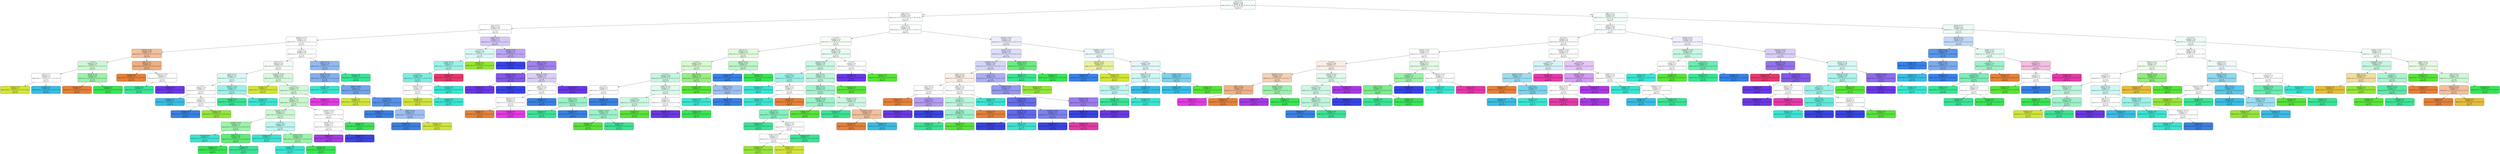 digraph Tree {
node [shape=box, style="filled, rounded", color="black", fontname=helvetica] ;
edge [fontname=helvetica] ;
0 [label="sex <= 0.5\nentropy = 3.66\nsamples = 199\nvalue = [29, 4, 10, 10, 31, 28, 48, 38, 19, 27, 18, 29\n8, 5, 10, 2, 0]\nclass = 6", fillcolor="#f8fefb"] ;
1 [label="paid <= 0.5\nentropy = 3.53\nsamples = 107\nvalue = [17, 0, 9, 7, 17, 18, 23, 20, 7, 16, 14, 18, 1\n3, 1, 1, 0]\nclass = 6", fillcolor="#fbfefd"] ;
0 -> 1 [labeldistance=2.5, labelangle=45, headlabel="True"] ;
2 [label="Fedu <= 3.5\nentropy = 3.38\nsamples = 49\nvalue = [11, 0, 6, 3, 0, 10, 5, 11, 2, 9, 4, 10, 1, 3\n0, 1, 0]\nclass = 0", fillcolor="#ffffff"] ;
1 -> 2 ;
3 [label="absences <= 1.5\nentropy = 3.17\nsamples = 36\nvalue = [10, 0, 5, 1, 0, 10, 5, 8, 2, 8, 1, 2, 1, 2\n0, 0, 0]\nclass = 0", fillcolor="#ffffff"] ;
2 -> 3 ;
4 [label="internet <= 0.5\nentropy = 1.99\nsamples = 10\nvalue = [10, 0, 1, 0, 0, 2, 2, 0, 1, 0, 0, 2, 0, 0\n0, 0, 0]\nclass = 0", fillcolor="#f2c09c"] ;
3 -> 4 ;
5 [label="3 <= 0.5\nentropy = 1.92\nsamples = 4\nvalue = [1, 0, 1, 0, 0, 2, 0, 0, 1, 0, 0, 0, 0, 0\n0, 0, 0]\nclass = 5", fillcolor="#cef8d5"] ;
4 -> 5 ;
6 [label="age <= 1.0\nentropy = 1.0\nsamples = 2\nvalue = [0, 0, 1, 0, 0, 0, 0, 0, 1, 0, 0, 0, 0, 0\n0, 0, 0]\nclass = 2", fillcolor="#ffffff"] ;
5 -> 6 ;
7 [label="entropy = 0.0\nsamples = 1\nvalue = [0, 0, 1, 0, 0, 0, 0, 0, 0, 0, 0, 0, 0, 0\n0, 0, 0]\nclass = 2", fillcolor="#d1e539"] ;
6 -> 7 ;
8 [label="entropy = 0.0\nsamples = 1\nvalue = [0, 0, 0, 0, 0, 0, 0, 0, 1, 0, 0, 0, 0, 0\n0, 0, 0]\nclass = 8", fillcolor="#39bde5"] ;
6 -> 8 ;
9 [label="famrel <= 3.5\nentropy = 0.92\nsamples = 2\nvalue = [1, 0, 0, 0, 0, 2, 0, 0, 0, 0, 0, 0, 0, 0\n0, 0, 0]\nclass = 5", fillcolor="#9cf2aa"] ;
5 -> 9 ;
10 [label="entropy = 0.0\nsamples = 1\nvalue = [1, 0, 0, 0, 0, 0, 0, 0, 0, 0, 0, 0, 0, 0\n0, 0, 0]\nclass = 0", fillcolor="#e58139"] ;
9 -> 10 ;
11 [label="entropy = 0.0\nsamples = 1\nvalue = [0, 0, 0, 0, 0, 2, 0, 0, 0, 0, 0, 0, 0, 0\n0, 0, 0]\nclass = 5", fillcolor="#39e556"] ;
9 -> 11 ;
12 [label="Walc <= 1.5\nentropy = 1.2\nsamples = 6\nvalue = [9, 0, 0, 0, 0, 0, 2, 0, 0, 0, 0, 2, 0, 0\n0, 0, 0]\nclass = 0", fillcolor="#eeaf81"] ;
4 -> 12 ;
13 [label="entropy = 0.0\nsamples = 4\nvalue = [9, 0, 0, 0, 0, 0, 0, 0, 0, 0, 0, 0, 0, 0\n0, 0, 0]\nclass = 0", fillcolor="#e58139"] ;
12 -> 13 ;
14 [label="absences <= 0.5\nentropy = 1.0\nsamples = 2\nvalue = [0, 0, 0, 0, 0, 0, 2, 0, 0, 0, 0, 2, 0, 0\n0, 0, 0]\nclass = 6", fillcolor="#ffffff"] ;
12 -> 14 ;
15 [label="entropy = 0.0\nsamples = 1\nvalue = [0, 0, 0, 0, 0, 0, 2, 0, 0, 0, 0, 0, 0, 0\n0, 0, 0]\nclass = 6", fillcolor="#39e595"] ;
14 -> 15 ;
16 [label="entropy = 0.0\nsamples = 1\nvalue = [0, 0, 0, 0, 0, 0, 0, 0, 0, 0, 0, 2, 0, 0\n0, 0, 0]\nclass = 11", fillcolor="#6a39e5"] ;
14 -> 16 ;
17 [label="0 <= 0.5\nentropy = 2.86\nsamples = 26\nvalue = [0, 0, 4, 1, 0, 8, 3, 8, 1, 8, 1, 0, 1, 2\n0, 0, 0]\nclass = 5", fillcolor="#ffffff"] ;
3 -> 17 ;
18 [label="Fedu <= 1.5\nentropy = 2.79\nsamples = 18\nvalue = [0, 0, 2, 1, 0, 8, 2, 7, 1, 1, 1, 0, 1, 2\n0, 0, 0]\nclass = 5", fillcolor="#f5fef6"] ;
17 -> 18 ;
19 [label="goout <= 2.5\nentropy = 2.25\nsamples = 5\nvalue = [0, 0, 0, 1, 0, 0, 1, 2, 1, 1, 0, 0, 0, 0\n0, 0, 0]\nclass = 7", fillcolor="#d7faf6"] ;
18 -> 19 ;
20 [label="15 <= 0.5\nentropy = 1.58\nsamples = 3\nvalue = [0, 0, 0, 1, 0, 0, 0, 0, 1, 1, 0, 0, 0, 0\n0, 0, 0]\nclass = 3", fillcolor="#ffffff"] ;
19 -> 20 ;
21 [label="entropy = 0.0\nsamples = 1\nvalue = [0, 0, 0, 0, 0, 0, 0, 0, 1, 0, 0, 0, 0, 0\n0, 0, 0]\nclass = 8", fillcolor="#39bde5"] ;
20 -> 21 ;
22 [label="7 <= 0.5\nentropy = 1.0\nsamples = 2\nvalue = [0, 0, 0, 1, 0, 0, 0, 0, 0, 1, 0, 0, 0, 0\n0, 0, 0]\nclass = 3", fillcolor="#ffffff"] ;
20 -> 22 ;
23 [label="entropy = 0.0\nsamples = 1\nvalue = [0, 0, 0, 0, 0, 0, 0, 0, 0, 1, 0, 0, 0, 0\n0, 0, 0]\nclass = 9", fillcolor="#3981e5"] ;
22 -> 23 ;
24 [label="entropy = 0.0\nsamples = 1\nvalue = [0, 0, 0, 1, 0, 0, 0, 0, 0, 0, 0, 0, 0, 0\n0, 0, 0]\nclass = 3", fillcolor="#95e539"] ;
22 -> 24 ;
25 [label="romantic <= 0.5\nentropy = 0.92\nsamples = 2\nvalue = [0, 0, 0, 0, 0, 0, 1, 2, 0, 0, 0, 0, 0, 0\n0, 0, 0]\nclass = 7", fillcolor="#9cf2e8"] ;
19 -> 25 ;
26 [label="entropy = 0.0\nsamples = 1\nvalue = [0, 0, 0, 0, 0, 0, 1, 0, 0, 0, 0, 0, 0, 0\n0, 0, 0]\nclass = 6", fillcolor="#39e595"] ;
25 -> 26 ;
27 [label="entropy = 0.0\nsamples = 1\nvalue = [0, 0, 0, 0, 0, 0, 0, 2, 0, 0, 0, 0, 0, 0\n0, 0, 0]\nclass = 7", fillcolor="#39e5d1"] ;
25 -> 27 ;
28 [label="studytime <= 0.5\nentropy = 2.34\nsamples = 13\nvalue = [0, 0, 2, 0, 0, 8, 1, 5, 0, 0, 1, 0, 1, 2\n0, 0, 0]\nclass = 5", fillcolor="#d7fadd"] ;
18 -> 28 ;
29 [label="entropy = 0.0\nsamples = 1\nvalue = [0, 0, 2, 0, 0, 0, 0, 0, 0, 0, 0, 0, 0, 0\n0, 0, 0]\nclass = 2", fillcolor="#d1e539"] ;
28 -> 29 ;
30 [label="9 <= 0.5\nentropy = 2.08\nsamples = 12\nvalue = [0, 0, 0, 0, 0, 8, 1, 5, 0, 0, 1, 0, 1, 2\n0, 0, 0]\nclass = 5", fillcolor="#d1f9d8"] ;
28 -> 30 ;
31 [label="Walc <= 1.5\nentropy = 1.77\nsamples = 11\nvalue = [0, 0, 0, 0, 0, 8, 1, 5, 0, 0, 1, 0, 1, 0\n0, 0, 0]\nclass = 5", fillcolor="#c9f8d1"] ;
30 -> 31 ;
32 [label="romantic <= 0.5\nentropy = 1.3\nsamples = 8\nvalue = [0, 0, 0, 0, 0, 7, 1, 5, 0, 0, 0, 0, 0, 0\n0, 0, 0]\nclass = 5", fillcolor="#cef8d5"] ;
31 -> 32 ;
33 [label="activities <= 0.5\nentropy = 1.3\nsamples = 5\nvalue = [0, 0, 0, 0, 0, 5, 1, 2, 0, 0, 0, 0, 0, 0\n0, 0, 0]\nclass = 5", fillcolor="#9cf2aa"] ;
32 -> 33 ;
34 [label="entropy = 0.0\nsamples = 1\nvalue = [0, 0, 0, 0, 0, 0, 0, 2, 0, 0, 0, 0, 0, 0\n0, 0, 0]\nclass = 7", fillcolor="#39e5d1"] ;
33 -> 34 ;
35 [label="famrel <= 3.5\nentropy = 0.65\nsamples = 4\nvalue = [0, 0, 0, 0, 0, 5, 1, 0, 0, 0, 0, 0, 0, 0\n0, 0, 0]\nclass = 5", fillcolor="#61ea78"] ;
33 -> 35 ;
36 [label="entropy = 0.0\nsamples = 3\nvalue = [0, 0, 0, 0, 0, 5, 0, 0, 0, 0, 0, 0, 0, 0\n0, 0, 0]\nclass = 5", fillcolor="#39e556"] ;
35 -> 36 ;
37 [label="entropy = 0.0\nsamples = 1\nvalue = [0, 0, 0, 0, 0, 0, 1, 0, 0, 0, 0, 0, 0, 0\n0, 0, 0]\nclass = 6", fillcolor="#39e595"] ;
35 -> 37 ;
38 [label="15 <= 0.5\nentropy = 0.97\nsamples = 3\nvalue = [0, 0, 0, 0, 0, 2, 0, 3, 0, 0, 0, 0, 0, 0\n0, 0, 0]\nclass = 7", fillcolor="#bdf6f0"] ;
32 -> 38 ;
39 [label="entropy = 0.0\nsamples = 1\nvalue = [0, 0, 0, 0, 0, 0, 0, 2, 0, 0, 0, 0, 0, 0\n0, 0, 0]\nclass = 7", fillcolor="#39e5d1"] ;
38 -> 39 ;
40 [label="famsup <= 0.5\nentropy = 0.92\nsamples = 2\nvalue = [0, 0, 0, 0, 0, 2, 0, 1, 0, 0, 0, 0, 0, 0\n0, 0, 0]\nclass = 5", fillcolor="#9cf2aa"] ;
38 -> 40 ;
41 [label="entropy = 0.0\nsamples = 1\nvalue = [0, 0, 0, 0, 0, 0, 0, 1, 0, 0, 0, 0, 0, 0\n0, 0, 0]\nclass = 7", fillcolor="#39e5d1"] ;
40 -> 41 ;
42 [label="entropy = 0.0\nsamples = 1\nvalue = [0, 0, 0, 0, 0, 2, 0, 0, 0, 0, 0, 0, 0, 0\n0, 0, 0]\nclass = 5", fillcolor="#39e556"] ;
40 -> 42 ;
43 [label="romantic <= 0.5\nentropy = 1.58\nsamples = 3\nvalue = [0, 0, 0, 0, 0, 1, 0, 0, 0, 0, 1, 0, 1, 0\n0, 0, 0]\nclass = 5", fillcolor="#ffffff"] ;
31 -> 43 ;
44 [label="famrel <= 3.5\nentropy = 1.0\nsamples = 2\nvalue = [0, 0, 0, 0, 0, 0, 0, 0, 0, 0, 1, 0, 1, 0\n0, 0, 0]\nclass = 10", fillcolor="#ffffff"] ;
43 -> 44 ;
45 [label="entropy = 0.0\nsamples = 1\nvalue = [0, 0, 0, 0, 0, 0, 0, 0, 0, 0, 0, 0, 1, 0\n0, 0, 0]\nclass = 12", fillcolor="#a939e5"] ;
44 -> 45 ;
46 [label="entropy = 0.0\nsamples = 1\nvalue = [0, 0, 0, 0, 0, 0, 0, 0, 0, 0, 1, 0, 0, 0\n0, 0, 0]\nclass = 10", fillcolor="#3944e5"] ;
44 -> 46 ;
47 [label="entropy = 0.0\nsamples = 1\nvalue = [0, 0, 0, 0, 0, 1, 0, 0, 0, 0, 0, 0, 0, 0\n0, 0, 0]\nclass = 5", fillcolor="#39e556"] ;
43 -> 47 ;
48 [label="entropy = 0.0\nsamples = 1\nvalue = [0, 0, 0, 0, 0, 0, 0, 0, 0, 0, 0, 0, 0, 2\n0, 0, 0]\nclass = 13", fillcolor="#e539e5"] ;
30 -> 48 ;
49 [label="Fedu <= 2.5\nentropy = 1.49\nsamples = 8\nvalue = [0, 0, 2, 0, 0, 0, 1, 1, 0, 7, 0, 0, 0, 0\n0, 0, 0]\nclass = 9", fillcolor="#91b9f1"] ;
17 -> 49 ;
50 [label="famrel <= 1.5\nentropy = 1.16\nsamples = 7\nvalue = [0, 0, 2, 0, 0, 0, 0, 1, 0, 7, 0, 0, 0, 0\n0, 0, 0]\nclass = 9", fillcolor="#83b0ef"] ;
49 -> 50 ;
51 [label="entropy = 0.0\nsamples = 1\nvalue = [0, 0, 0, 0, 0, 0, 0, 1, 0, 0, 0, 0, 0, 0\n0, 0, 0]\nclass = 7", fillcolor="#39e5d1"] ;
50 -> 51 ;
52 [label="address <= 0.5\nentropy = 0.76\nsamples = 6\nvalue = [0, 0, 2, 0, 0, 0, 0, 0, 0, 7, 0, 0, 0, 0\n0, 0, 0]\nclass = 9", fillcolor="#72a5ec"] ;
50 -> 52 ;
53 [label="entropy = 0.0\nsamples = 1\nvalue = [0, 0, 1, 0, 0, 0, 0, 0, 0, 0, 0, 0, 0, 0\n0, 0, 0]\nclass = 2", fillcolor="#d1e539"] ;
52 -> 53 ;
54 [label="10 <= 0.5\nentropy = 0.54\nsamples = 5\nvalue = [0, 0, 1, 0, 0, 0, 0, 0, 0, 7, 0, 0, 0, 0\n0, 0, 0]\nclass = 9", fillcolor="#5593e9"] ;
52 -> 54 ;
55 [label="entropy = 0.0\nsamples = 3\nvalue = [0, 0, 0, 0, 0, 0, 0, 0, 0, 5, 0, 0, 0, 0\n0, 0, 0]\nclass = 9", fillcolor="#3981e5"] ;
54 -> 55 ;
56 [label="health <= 0.5\nentropy = 0.92\nsamples = 2\nvalue = [0, 0, 1, 0, 0, 0, 0, 0, 0, 2, 0, 0, 0, 0\n0, 0, 0]\nclass = 9", fillcolor="#9cc0f2"] ;
54 -> 56 ;
57 [label="entropy = 0.0\nsamples = 1\nvalue = [0, 0, 0, 0, 0, 0, 0, 0, 0, 2, 0, 0, 0, 0\n0, 0, 0]\nclass = 9", fillcolor="#3981e5"] ;
56 -> 57 ;
58 [label="entropy = 0.0\nsamples = 1\nvalue = [0, 0, 1, 0, 0, 0, 0, 0, 0, 0, 0, 0, 0, 0\n0, 0, 0]\nclass = 2", fillcolor="#d1e539"] ;
56 -> 58 ;
59 [label="entropy = 0.0\nsamples = 1\nvalue = [0, 0, 0, 0, 0, 0, 1, 0, 0, 0, 0, 0, 0, 0\n0, 0, 0]\nclass = 6", fillcolor="#39e595"] ;
49 -> 59 ;
60 [label="health <= 3.5\nentropy = 2.7\nsamples = 13\nvalue = [1, 0, 1, 2, 0, 0, 0, 3, 0, 1, 3, 8, 0, 1\n0, 1, 0]\nclass = 11", fillcolor="#d6c8f8"] ;
2 -> 60 ;
61 [label="14 <= 0.5\nentropy = 1.84\nsamples = 5\nvalue = [0, 0, 1, 2, 0, 0, 0, 3, 0, 0, 0, 0, 0, 0\n0, 1, 0]\nclass = 7", fillcolor="#d7faf6"] ;
60 -> 61 ;
62 [label="school <= 0.5\nentropy = 1.37\nsamples = 4\nvalue = [0, 0, 1, 0, 0, 0, 0, 3, 0, 0, 0, 0, 0, 0\n0, 1, 0]\nclass = 7", fillcolor="#9cf2e8"] ;
61 -> 62 ;
63 [label="1 <= 0.5\nentropy = 0.81\nsamples = 3\nvalue = [0, 0, 1, 0, 0, 0, 0, 3, 0, 0, 0, 0, 0, 0\n0, 0, 0]\nclass = 7", fillcolor="#7beee0"] ;
62 -> 63 ;
64 [label="romantic <= 0.5\nentropy = 1.0\nsamples = 2\nvalue = [0, 0, 1, 0, 0, 0, 0, 1, 0, 0, 0, 0, 0, 0\n0, 0, 0]\nclass = 2", fillcolor="#ffffff"] ;
63 -> 64 ;
65 [label="entropy = 0.0\nsamples = 1\nvalue = [0, 0, 1, 0, 0, 0, 0, 0, 0, 0, 0, 0, 0, 0\n0, 0, 0]\nclass = 2", fillcolor="#d1e539"] ;
64 -> 65 ;
66 [label="entropy = 0.0\nsamples = 1\nvalue = [0, 0, 0, 0, 0, 0, 0, 1, 0, 0, 0, 0, 0, 0\n0, 0, 0]\nclass = 7", fillcolor="#39e5d1"] ;
64 -> 66 ;
67 [label="entropy = 0.0\nsamples = 1\nvalue = [0, 0, 0, 0, 0, 0, 0, 2, 0, 0, 0, 0, 0, 0\n0, 0, 0]\nclass = 7", fillcolor="#39e5d1"] ;
63 -> 67 ;
68 [label="entropy = 0.0\nsamples = 1\nvalue = [0, 0, 0, 0, 0, 0, 0, 0, 0, 0, 0, 0, 0, 0\n0, 1, 0]\nclass = 15", fillcolor="#e5396d"] ;
62 -> 68 ;
69 [label="entropy = 0.0\nsamples = 1\nvalue = [0, 0, 0, 2, 0, 0, 0, 0, 0, 0, 0, 0, 0, 0\n0, 0, 0]\nclass = 3", fillcolor="#95e539"] ;
61 -> 69 ;
70 [label="nursery <= 0.5\nentropy = 1.75\nsamples = 8\nvalue = [1, 0, 0, 0, 0, 0, 0, 0, 0, 1, 3, 8, 0, 1\n0, 0, 0]\nclass = 11", fillcolor="#bba5f3"] ;
60 -> 70 ;
71 [label="entropy = 0.0\nsamples = 1\nvalue = [0, 0, 0, 0, 0, 0, 0, 0, 0, 0, 2, 0, 0, 0\n0, 0, 0]\nclass = 10", fillcolor="#3944e5"] ;
70 -> 71 ;
72 [label="Walc <= 0.5\nentropy = 1.58\nsamples = 7\nvalue = [1, 0, 0, 0, 0, 0, 0, 0, 0, 1, 1, 8, 0, 1\n0, 0, 0]\nclass = 11", fillcolor="#a081ee"] ;
70 -> 72 ;
73 [label="absences <= 3.5\nentropy = 0.59\nsamples = 3\nvalue = [0, 0, 0, 0, 0, 0, 0, 0, 0, 0, 1, 6, 0, 0\n0, 0, 0]\nclass = 11", fillcolor="#835ae9"] ;
72 -> 73 ;
74 [label="entropy = 0.0\nsamples = 2\nvalue = [0, 0, 0, 0, 0, 0, 0, 0, 0, 0, 0, 6, 0, 0\n0, 0, 0]\nclass = 11", fillcolor="#6a39e5"] ;
73 -> 74 ;
75 [label="entropy = 0.0\nsamples = 1\nvalue = [0, 0, 0, 0, 0, 0, 0, 0, 0, 0, 1, 0, 0, 0\n0, 0, 0]\nclass = 10", fillcolor="#3944e5"] ;
73 -> 75 ;
76 [label="absences <= 8.0\nentropy = 1.92\nsamples = 4\nvalue = [1, 0, 0, 0, 0, 0, 0, 0, 0, 1, 0, 2, 0, 1\n0, 0, 0]\nclass = 11", fillcolor="#dacef8"] ;
72 -> 76 ;
77 [label="goout <= 2.0\nentropy = 1.58\nsamples = 3\nvalue = [1, 0, 0, 0, 0, 0, 0, 0, 0, 1, 0, 0, 0, 1\n0, 0, 0]\nclass = 0", fillcolor="#ffffff"] ;
76 -> 77 ;
78 [label="famrel <= 3.5\nentropy = 1.0\nsamples = 2\nvalue = [1, 0, 0, 0, 0, 0, 0, 0, 0, 0, 0, 0, 0, 1\n0, 0, 0]\nclass = 0", fillcolor="#ffffff"] ;
77 -> 78 ;
79 [label="entropy = 0.0\nsamples = 1\nvalue = [1, 0, 0, 0, 0, 0, 0, 0, 0, 0, 0, 0, 0, 0\n0, 0, 0]\nclass = 0", fillcolor="#e58139"] ;
78 -> 79 ;
80 [label="entropy = 0.0\nsamples = 1\nvalue = [0, 0, 0, 0, 0, 0, 0, 0, 0, 0, 0, 0, 0, 1\n0, 0, 0]\nclass = 13", fillcolor="#e539e5"] ;
78 -> 80 ;
81 [label="entropy = 0.0\nsamples = 1\nvalue = [0, 0, 0, 0, 0, 0, 0, 0, 0, 1, 0, 0, 0, 0\n0, 0, 0]\nclass = 9", fillcolor="#3981e5"] ;
77 -> 81 ;
82 [label="entropy = 0.0\nsamples = 1\nvalue = [0, 0, 0, 0, 0, 0, 0, 0, 0, 0, 0, 2, 0, 0\n0, 0, 0]\nclass = 11", fillcolor="#6a39e5"] ;
76 -> 82 ;
83 [label="13 <= 0.5\nentropy = 3.32\nsamples = 58\nvalue = [6, 0, 3, 4, 17, 8, 18, 9, 5, 7, 10, 8, 0, 0\n1, 0, 0]\nclass = 6", fillcolor="#fcfffe"] ;
1 -> 83 ;
84 [label="7 <= 0.5\nentropy = 2.75\nsamples = 32\nvalue = [3, 0, 1, 1, 15, 4, 13, 3, 1, 6, 0, 3, 0, 0\n0, 0, 0]\nclass = 4", fillcolor="#f6fef4"] ;
83 -> 84 ;
85 [label="age <= 3.5\nentropy = 2.23\nsamples = 16\nvalue = [0, 0, 0, 0, 10, 4, 6, 1, 0, 6, 0, 1, 0, 0\n0, 0, 0]\nclass = 4", fillcolor="#e1fadb"] ;
84 -> 85 ;
86 [label="3 <= 0.5\nentropy = 2.06\nsamples = 14\nvalue = [0, 0, 0, 0, 10, 1, 6, 1, 0, 4, 0, 1, 0, 0\n0, 0, 0]\nclass = 4", fillcolor="#d8f9d0"] ;
85 -> 86 ;
87 [label="15 <= 0.5\nentropy = 1.99\nsamples = 10\nvalue = [0, 0, 0, 0, 3, 1, 6, 0, 0, 2, 0, 1, 0, 0\n0, 0, 0]\nclass = 6", fillcolor="#c4f7df"] ;
86 -> 87 ;
88 [label="12 <= 0.5\nentropy = 1.0\nsamples = 3\nvalue = [0, 0, 0, 0, 0, 0, 2, 0, 0, 2, 0, 0, 0, 0\n0, 0, 0]\nclass = 6", fillcolor="#ffffff"] ;
87 -> 88 ;
89 [label="Fedu <= 3.5\nentropy = 0.92\nsamples = 2\nvalue = [0, 0, 0, 0, 0, 0, 2, 0, 0, 1, 0, 0, 0, 0\n0, 0, 0]\nclass = 6", fillcolor="#9cf2ca"] ;
88 -> 89 ;
90 [label="entropy = 0.0\nsamples = 1\nvalue = [0, 0, 0, 0, 0, 0, 2, 0, 0, 0, 0, 0, 0, 0\n0, 0, 0]\nclass = 6", fillcolor="#39e595"] ;
89 -> 90 ;
91 [label="entropy = 0.0\nsamples = 1\nvalue = [0, 0, 0, 0, 0, 0, 0, 0, 0, 1, 0, 0, 0, 0\n0, 0, 0]\nclass = 9", fillcolor="#3981e5"] ;
89 -> 91 ;
92 [label="entropy = 0.0\nsamples = 1\nvalue = [0, 0, 0, 0, 0, 0, 0, 0, 0, 1, 0, 0, 0, 0\n0, 0, 0]\nclass = 9", fillcolor="#3981e5"] ;
88 -> 92 ;
93 [label="health <= 3.5\nentropy = 1.75\nsamples = 7\nvalue = [0, 0, 0, 0, 3, 1, 4, 0, 0, 0, 0, 1, 0, 0\n0, 0, 0]\nclass = 6", fillcolor="#defbed"] ;
87 -> 93 ;
94 [label="2 <= 0.5\nentropy = 0.99\nsamples = 5\nvalue = [0, 0, 0, 0, 3, 0, 4, 0, 0, 0, 0, 0, 0, 0\n0, 0, 0]\nclass = 6", fillcolor="#cef8e4"] ;
93 -> 94 ;
95 [label="activities <= 0.5\nentropy = 0.92\nsamples = 4\nvalue = [0, 0, 0, 0, 2, 0, 4, 0, 0, 0, 0, 0, 0, 0\n0, 0, 0]\nclass = 6", fillcolor="#9cf2ca"] ;
94 -> 95 ;
96 [label="entropy = 0.0\nsamples = 1\nvalue = [0, 0, 0, 0, 2, 0, 0, 0, 0, 0, 0, 0, 0, 0\n0, 0, 0]\nclass = 4", fillcolor="#58e539"] ;
95 -> 96 ;
97 [label="entropy = 0.0\nsamples = 3\nvalue = [0, 0, 0, 0, 0, 0, 4, 0, 0, 0, 0, 0, 0, 0\n0, 0, 0]\nclass = 6", fillcolor="#39e595"] ;
95 -> 97 ;
98 [label="entropy = 0.0\nsamples = 1\nvalue = [0, 0, 0, 0, 1, 0, 0, 0, 0, 0, 0, 0, 0, 0\n0, 0, 0]\nclass = 4", fillcolor="#58e539"] ;
94 -> 98 ;
99 [label="0 <= 0.5\nentropy = 1.0\nsamples = 2\nvalue = [0, 0, 0, 0, 0, 1, 0, 0, 0, 0, 0, 1, 0, 0\n0, 0, 0]\nclass = 5", fillcolor="#ffffff"] ;
93 -> 99 ;
100 [label="entropy = 0.0\nsamples = 1\nvalue = [0, 0, 0, 0, 0, 0, 0, 0, 0, 0, 0, 1, 0, 0\n0, 0, 0]\nclass = 11", fillcolor="#6a39e5"] ;
99 -> 100 ;
101 [label="entropy = 0.0\nsamples = 1\nvalue = [0, 0, 0, 0, 0, 1, 0, 0, 0, 0, 0, 0, 0, 0\n0, 0, 0]\nclass = 5", fillcolor="#39e556"] ;
99 -> 101 ;
102 [label="Dalc <= 0.5\nentropy = 1.16\nsamples = 4\nvalue = [0, 0, 0, 0, 7, 0, 0, 1, 0, 2, 0, 0, 0, 0\n0, 0, 0]\nclass = 4", fillcolor="#97ef83"] ;
86 -> 102 ;
103 [label="entropy = 0.0\nsamples = 2\nvalue = [0, 0, 0, 0, 7, 0, 0, 0, 0, 0, 0, 0, 0, 0\n0, 0, 0]\nclass = 4", fillcolor="#58e539"] ;
102 -> 103 ;
104 [label="goout <= 1.5\nentropy = 0.92\nsamples = 2\nvalue = [0, 0, 0, 0, 0, 0, 0, 1, 0, 2, 0, 0, 0, 0\n0, 0, 0]\nclass = 9", fillcolor="#9cc0f2"] ;
102 -> 104 ;
105 [label="entropy = 0.0\nsamples = 1\nvalue = [0, 0, 0, 0, 0, 0, 0, 1, 0, 0, 0, 0, 0, 0\n0, 0, 0]\nclass = 7", fillcolor="#39e5d1"] ;
104 -> 105 ;
106 [label="entropy = 0.0\nsamples = 1\nvalue = [0, 0, 0, 0, 0, 0, 0, 0, 0, 2, 0, 0, 0, 0\n0, 0, 0]\nclass = 9", fillcolor="#3981e5"] ;
104 -> 106 ;
107 [label="address <= 0.5\nentropy = 0.97\nsamples = 2\nvalue = [0, 0, 0, 0, 0, 3, 0, 0, 0, 2, 0, 0, 0, 0\n0, 0, 0]\nclass = 5", fillcolor="#bdf6c7"] ;
85 -> 107 ;
108 [label="entropy = 0.0\nsamples = 1\nvalue = [0, 0, 0, 0, 0, 0, 0, 0, 0, 2, 0, 0, 0, 0\n0, 0, 0]\nclass = 9", fillcolor="#3981e5"] ;
107 -> 108 ;
109 [label="entropy = 0.0\nsamples = 1\nvalue = [0, 0, 0, 0, 0, 3, 0, 0, 0, 0, 0, 0, 0, 0\n0, 0, 0]\nclass = 5", fillcolor="#39e556"] ;
107 -> 109 ;
110 [label="Medu <= 3.5\nentropy = 2.64\nsamples = 16\nvalue = [3, 0, 1, 1, 5, 0, 7, 2, 1, 0, 0, 2, 0, 0\n0, 0, 0]\nclass = 6", fillcolor="#e8fcf3"] ;
84 -> 110 ;
111 [label="nursery <= 0.5\nentropy = 2.44\nsamples = 14\nvalue = [3, 0, 1, 1, 3, 0, 7, 2, 1, 0, 0, 0, 0, 0\n0, 0, 0]\nclass = 6", fillcolor="#caf8e3"] ;
110 -> 111 ;
112 [label="2 <= 0.5\nentropy = 0.92\nsamples = 3\nvalue = [1, 0, 0, 0, 0, 0, 0, 2, 0, 0, 0, 0, 0, 0\n0, 0, 0]\nclass = 7", fillcolor="#9cf2e8"] ;
111 -> 112 ;
113 [label="entropy = 0.0\nsamples = 1\nvalue = [0, 0, 0, 0, 0, 0, 0, 1, 0, 0, 0, 0, 0, 0\n0, 0, 0]\nclass = 7", fillcolor="#39e5d1"] ;
112 -> 113 ;
114 [label="Medu <= 1.5\nentropy = 1.0\nsamples = 2\nvalue = [1, 0, 0, 0, 0, 0, 0, 1, 0, 0, 0, 0, 0, 0\n0, 0, 0]\nclass = 0", fillcolor="#ffffff"] ;
112 -> 114 ;
115 [label="entropy = 0.0\nsamples = 1\nvalue = [0, 0, 0, 0, 0, 0, 0, 1, 0, 0, 0, 0, 0, 0\n0, 0, 0]\nclass = 7", fillcolor="#39e5d1"] ;
114 -> 115 ;
116 [label="entropy = 0.0\nsamples = 1\nvalue = [1, 0, 0, 0, 0, 0, 0, 0, 0, 0, 0, 0, 0, 0\n0, 0, 0]\nclass = 0", fillcolor="#e58139"] ;
114 -> 116 ;
117 [label="Walc <= 2.5\nentropy = 2.15\nsamples = 11\nvalue = [2, 0, 1, 1, 3, 0, 7, 0, 1, 0, 0, 0, 0, 0\n0, 0, 0]\nclass = 6", fillcolor="#bdf6dc"] ;
111 -> 117 ;
118 [label="Walc <= 1.5\nentropy = 2.03\nsamples = 10\nvalue = [2, 0, 1, 1, 1, 0, 7, 0, 1, 0, 0, 0, 0, 0\n0, 0, 0]\nclass = 6", fillcolor="#a5f3cf"] ;
117 -> 118 ;
119 [label="freetime <= 2.5\nentropy = 1.66\nsamples = 6\nvalue = [0, 0, 1, 1, 1, 0, 4, 0, 0, 0, 0, 0, 0, 0\n0, 0, 0]\nclass = 6", fillcolor="#9cf2ca"] ;
118 -> 119 ;
120 [label="10 <= 0.5\nentropy = 1.25\nsamples = 5\nvalue = [0, 0, 1, 1, 0, 0, 4, 0, 0, 0, 0, 0, 0, 0\n0, 0, 0]\nclass = 6", fillcolor="#88efbf"] ;
119 -> 120 ;
121 [label="entropy = 0.0\nsamples = 2\nvalue = [0, 0, 0, 0, 0, 0, 3, 0, 0, 0, 0, 0, 0, 0\n0, 0, 0]\nclass = 6", fillcolor="#39e595"] ;
120 -> 121 ;
122 [label="goout <= 3.0\nentropy = 1.58\nsamples = 3\nvalue = [0, 0, 1, 1, 0, 0, 1, 0, 0, 0, 0, 0, 0, 0\n0, 0, 0]\nclass = 2", fillcolor="#ffffff"] ;
120 -> 122 ;
123 [label="Pstatus <= 0.5\nentropy = 1.0\nsamples = 2\nvalue = [0, 0, 1, 1, 0, 0, 0, 0, 0, 0, 0, 0, 0, 0\n0, 0, 0]\nclass = 2", fillcolor="#ffffff"] ;
122 -> 123 ;
124 [label="entropy = 0.0\nsamples = 1\nvalue = [0, 0, 0, 1, 0, 0, 0, 0, 0, 0, 0, 0, 0, 0\n0, 0, 0]\nclass = 3", fillcolor="#95e539"] ;
123 -> 124 ;
125 [label="entropy = 0.0\nsamples = 1\nvalue = [0, 0, 1, 0, 0, 0, 0, 0, 0, 0, 0, 0, 0, 0\n0, 0, 0]\nclass = 2", fillcolor="#d1e539"] ;
123 -> 125 ;
126 [label="entropy = 0.0\nsamples = 1\nvalue = [0, 0, 0, 0, 0, 0, 1, 0, 0, 0, 0, 0, 0, 0\n0, 0, 0]\nclass = 6", fillcolor="#39e595"] ;
122 -> 126 ;
127 [label="entropy = 0.0\nsamples = 1\nvalue = [0, 0, 0, 0, 1, 0, 0, 0, 0, 0, 0, 0, 0, 0\n0, 0, 0]\nclass = 4", fillcolor="#58e539"] ;
119 -> 127 ;
128 [label="romantic <= 0.5\nentropy = 1.46\nsamples = 4\nvalue = [2, 0, 0, 0, 0, 0, 3, 0, 1, 0, 0, 0, 0, 0\n0, 0, 0]\nclass = 6", fillcolor="#cef8e4"] ;
118 -> 128 ;
129 [label="entropy = 0.0\nsamples = 2\nvalue = [0, 0, 0, 0, 0, 0, 3, 0, 0, 0, 0, 0, 0, 0\n0, 0, 0]\nclass = 6", fillcolor="#39e595"] ;
128 -> 129 ;
130 [label="traveltime <= 0.5\nentropy = 0.92\nsamples = 2\nvalue = [2, 0, 0, 0, 0, 0, 0, 0, 1, 0, 0, 0, 0, 0\n0, 0, 0]\nclass = 0", fillcolor="#f2c09c"] ;
128 -> 130 ;
131 [label="entropy = 0.0\nsamples = 1\nvalue = [2, 0, 0, 0, 0, 0, 0, 0, 0, 0, 0, 0, 0, 0\n0, 0, 0]\nclass = 0", fillcolor="#e58139"] ;
130 -> 131 ;
132 [label="entropy = 0.0\nsamples = 1\nvalue = [0, 0, 0, 0, 0, 0, 0, 0, 1, 0, 0, 0, 0, 0\n0, 0, 0]\nclass = 8", fillcolor="#39bde5"] ;
130 -> 132 ;
133 [label="entropy = 0.0\nsamples = 1\nvalue = [0, 0, 0, 0, 2, 0, 0, 0, 0, 0, 0, 0, 0, 0\n0, 0, 0]\nclass = 4", fillcolor="#58e539"] ;
117 -> 133 ;
134 [label="2 <= 0.5\nentropy = 1.0\nsamples = 2\nvalue = [0, 0, 0, 0, 2, 0, 0, 0, 0, 0, 0, 2, 0, 0\n0, 0, 0]\nclass = 4", fillcolor="#ffffff"] ;
110 -> 134 ;
135 [label="entropy = 0.0\nsamples = 1\nvalue = [0, 0, 0, 0, 0, 0, 0, 0, 0, 0, 0, 2, 0, 0\n0, 0, 0]\nclass = 11", fillcolor="#6a39e5"] ;
134 -> 135 ;
136 [label="entropy = 0.0\nsamples = 1\nvalue = [0, 0, 0, 0, 2, 0, 0, 0, 0, 0, 0, 0, 0, 0\n0, 0, 0]\nclass = 4", fillcolor="#58e539"] ;
134 -> 136 ;
137 [label="absences <= 6.5\nentropy = 3.32\nsamples = 26\nvalue = [3, 0, 2, 3, 2, 4, 5, 6, 4, 1, 10, 5, 0, 0\n1, 0, 0]\nclass = 10", fillcolor="#ebecfc"] ;
83 -> 137 ;
138 [label="famsize <= 0.5\nentropy = 2.87\nsamples = 18\nvalue = [3, 0, 0, 3, 1, 4, 3, 3, 0, 0, 10, 5, 0, 0\n1, 0, 0]\nclass = 10", fillcolor="#dcdefa"] ;
137 -> 138 ;
139 [label="studytime <= 1.5\nentropy = 2.63\nsamples = 16\nvalue = [3, 0, 0, 3, 1, 0, 2, 3, 0, 0, 10, 5, 0, 0\n1, 0, 0]\nclass = 10", fillcolor="#d4d6f9"] ;
138 -> 139 ;
140 [label="goout <= 1.5\nentropy = 2.48\nsamples = 8\nvalue = [3, 0, 0, 0, 1, 0, 2, 2, 0, 0, 1, 2, 0, 0\n0, 0, 0]\nclass = 0", fillcolor="#fcf1e9"] ;
139 -> 140 ;
141 [label="Fedu <= 2.0\nentropy = 1.52\nsamples = 3\nvalue = [2, 0, 0, 0, 0, 0, 0, 0, 0, 0, 1, 2, 0, 0\n0, 0, 0]\nclass = 0", fillcolor="#ffffff"] ;
140 -> 141 ;
142 [label="entropy = 0.0\nsamples = 1\nvalue = [2, 0, 0, 0, 0, 0, 0, 0, 0, 0, 0, 0, 0, 0\n0, 0, 0]\nclass = 0", fillcolor="#e58139"] ;
141 -> 142 ;
143 [label="6 <= 0.5\nentropy = 0.92\nsamples = 2\nvalue = [0, 0, 0, 0, 0, 0, 0, 0, 0, 0, 1, 2, 0, 0\n0, 0, 0]\nclass = 11", fillcolor="#b49cf2"] ;
141 -> 143 ;
144 [label="entropy = 0.0\nsamples = 1\nvalue = [0, 0, 0, 0, 0, 0, 0, 0, 0, 0, 0, 2, 0, 0\n0, 0, 0]\nclass = 11", fillcolor="#6a39e5"] ;
143 -> 144 ;
145 [label="entropy = 0.0\nsamples = 1\nvalue = [0, 0, 0, 0, 0, 0, 0, 0, 0, 0, 1, 0, 0, 0\n0, 0, 0]\nclass = 10", fillcolor="#3944e5"] ;
143 -> 145 ;
146 [label="Walc <= 2.5\nentropy = 1.92\nsamples = 5\nvalue = [1, 0, 0, 0, 1, 0, 2, 2, 0, 0, 0, 0, 0, 0\n0, 0, 0]\nclass = 6", fillcolor="#ffffff"] ;
140 -> 146 ;
147 [label="1 <= 0.5\nentropy = 1.5\nsamples = 4\nvalue = [1, 0, 0, 0, 1, 0, 2, 0, 0, 0, 0, 0, 0, 0\n0, 0, 0]\nclass = 6", fillcolor="#bdf6dc"] ;
146 -> 147 ;
148 [label="14 <= 0.5\nentropy = 0.92\nsamples = 3\nvalue = [0, 0, 0, 0, 1, 0, 2, 0, 0, 0, 0, 0, 0, 0\n0, 0, 0]\nclass = 6", fillcolor="#9cf2ca"] ;
147 -> 148 ;
149 [label="entropy = 0.0\nsamples = 2\nvalue = [0, 0, 0, 0, 0, 0, 2, 0, 0, 0, 0, 0, 0, 0\n0, 0, 0]\nclass = 6", fillcolor="#39e595"] ;
148 -> 149 ;
150 [label="entropy = 0.0\nsamples = 1\nvalue = [0, 0, 0, 0, 1, 0, 0, 0, 0, 0, 0, 0, 0, 0\n0, 0, 0]\nclass = 4", fillcolor="#58e539"] ;
148 -> 150 ;
151 [label="entropy = 0.0\nsamples = 1\nvalue = [1, 0, 0, 0, 0, 0, 0, 0, 0, 0, 0, 0, 0, 0\n0, 0, 0]\nclass = 0", fillcolor="#e58139"] ;
147 -> 151 ;
152 [label="entropy = 0.0\nsamples = 1\nvalue = [0, 0, 0, 0, 0, 0, 0, 2, 0, 0, 0, 0, 0, 0\n0, 0, 0]\nclass = 7", fillcolor="#39e5d1"] ;
146 -> 152 ;
153 [label="4 <= 0.5\nentropy = 1.85\nsamples = 8\nvalue = [0, 0, 0, 3, 0, 0, 0, 1, 0, 0, 9, 3, 0, 0\n1, 0, 0]\nclass = 10", fillcolor="#aaaff4"] ;
139 -> 153 ;
154 [label="freetime <= 2.5\nentropy = 1.43\nsamples = 7\nvalue = [0, 0, 0, 0, 0, 0, 0, 1, 0, 0, 9, 3, 0, 0\n1, 0, 0]\nclass = 10", fillcolor="#9399f1"] ;
153 -> 154 ;
155 [label="14 <= 0.5\nentropy = 0.92\nsamples = 5\nvalue = [0, 0, 0, 0, 0, 0, 0, 1, 0, 0, 8, 0, 0, 0\n1, 0, 0]\nclass = 10", fillcolor="#656eeb"] ;
154 -> 155 ;
156 [label="famrel <= 3.5\nentropy = 0.65\nsamples = 3\nvalue = [0, 0, 0, 0, 0, 0, 0, 1, 0, 0, 5, 0, 0, 0\n0, 0, 0]\nclass = 10", fillcolor="#6169ea"] ;
155 -> 156 ;
157 [label="entropy = 0.0\nsamples = 2\nvalue = [0, 0, 0, 0, 0, 0, 0, 0, 0, 0, 5, 0, 0, 0\n0, 0, 0]\nclass = 10", fillcolor="#3944e5"] ;
156 -> 157 ;
158 [label="entropy = 0.0\nsamples = 1\nvalue = [0, 0, 0, 0, 0, 0, 0, 1, 0, 0, 0, 0, 0, 0\n0, 0, 0]\nclass = 7", fillcolor="#39e5d1"] ;
156 -> 158 ;
159 [label="activities <= 0.5\nentropy = 0.81\nsamples = 2\nvalue = [0, 0, 0, 0, 0, 0, 0, 0, 0, 0, 3, 0, 0, 0\n1, 0, 0]\nclass = 10", fillcolor="#7b82ee"] ;
155 -> 159 ;
160 [label="entropy = 0.0\nsamples = 1\nvalue = [0, 0, 0, 0, 0, 0, 0, 0, 0, 0, 3, 0, 0, 0\n0, 0, 0]\nclass = 10", fillcolor="#3944e5"] ;
159 -> 160 ;
161 [label="entropy = 0.0\nsamples = 1\nvalue = [0, 0, 0, 0, 0, 0, 0, 0, 0, 0, 0, 0, 0, 0\n1, 0, 0]\nclass = 14", fillcolor="#e539a9"] ;
159 -> 161 ;
162 [label="health <= 2.0\nentropy = 0.81\nsamples = 2\nvalue = [0, 0, 0, 0, 0, 0, 0, 0, 0, 0, 1, 3, 0, 0\n0, 0, 0]\nclass = 11", fillcolor="#9c7bee"] ;
154 -> 162 ;
163 [label="entropy = 0.0\nsamples = 1\nvalue = [0, 0, 0, 0, 0, 0, 0, 0, 0, 0, 1, 0, 0, 0\n0, 0, 0]\nclass = 10", fillcolor="#3944e5"] ;
162 -> 163 ;
164 [label="entropy = 0.0\nsamples = 1\nvalue = [0, 0, 0, 0, 0, 0, 0, 0, 0, 0, 0, 3, 0, 0\n0, 0, 0]\nclass = 11", fillcolor="#6a39e5"] ;
162 -> 164 ;
165 [label="entropy = 0.0\nsamples = 1\nvalue = [0, 0, 0, 3, 0, 0, 0, 0, 0, 0, 0, 0, 0, 0\n0, 0, 0]\nclass = 3", fillcolor="#95e539"] ;
153 -> 165 ;
166 [label="health <= 2.5\nentropy = 0.72\nsamples = 2\nvalue = [0, 0, 0, 0, 0, 4, 1, 0, 0, 0, 0, 0, 0, 0\n0, 0, 0]\nclass = 5", fillcolor="#6aec80"] ;
138 -> 166 ;
167 [label="entropy = 0.0\nsamples = 1\nvalue = [0, 0, 0, 0, 0, 0, 1, 0, 0, 0, 0, 0, 0, 0\n0, 0, 0]\nclass = 6", fillcolor="#39e595"] ;
166 -> 167 ;
168 [label="entropy = 0.0\nsamples = 1\nvalue = [0, 0, 0, 0, 0, 4, 0, 0, 0, 0, 0, 0, 0, 0\n0, 0, 0]\nclass = 5", fillcolor="#39e556"] ;
166 -> 168 ;
169 [label="studytime <= 0.5\nentropy = 2.41\nsamples = 8\nvalue = [0, 0, 2, 0, 1, 0, 2, 3, 4, 1, 0, 0, 0, 0\n0, 0, 0]\nclass = 8", fillcolor="#ebf8fc"] ;
137 -> 169 ;
170 [label="internet <= 0.5\nentropy = 0.92\nsamples = 2\nvalue = [0, 0, 2, 0, 0, 0, 0, 0, 0, 1, 0, 0, 0, 0\n0, 0, 0]\nclass = 2", fillcolor="#e8f29c"] ;
169 -> 170 ;
171 [label="entropy = 0.0\nsamples = 1\nvalue = [0, 0, 0, 0, 0, 0, 0, 0, 0, 1, 0, 0, 0, 0\n0, 0, 0]\nclass = 9", fillcolor="#3981e5"] ;
170 -> 171 ;
172 [label="entropy = 0.0\nsamples = 1\nvalue = [0, 0, 2, 0, 0, 0, 0, 0, 0, 0, 0, 0, 0, 0\n0, 0, 0]\nclass = 2", fillcolor="#d1e539"] ;
170 -> 172 ;
173 [label="2 <= 0.5\nentropy = 1.85\nsamples = 6\nvalue = [0, 0, 0, 0, 1, 0, 2, 3, 4, 0, 0, 0, 0, 0\n0, 0, 0]\nclass = 8", fillcolor="#e3f6fb"] ;
169 -> 173 ;
174 [label="freetime <= 2.5\nentropy = 1.46\nsamples = 4\nvalue = [0, 0, 0, 0, 0, 0, 2, 3, 1, 0, 0, 0, 0, 0\n0, 0, 0]\nclass = 7", fillcolor="#cef8f4"] ;
173 -> 174 ;
175 [label="goout <= 0.5\nentropy = 0.97\nsamples = 3\nvalue = [0, 0, 0, 0, 0, 0, 2, 3, 0, 0, 0, 0, 0, 0\n0, 0, 0]\nclass = 7", fillcolor="#bdf6f0"] ;
174 -> 175 ;
176 [label="entropy = 0.0\nsamples = 1\nvalue = [0, 0, 0, 0, 0, 0, 2, 0, 0, 0, 0, 0, 0, 0\n0, 0, 0]\nclass = 6", fillcolor="#39e595"] ;
175 -> 176 ;
177 [label="entropy = 0.0\nsamples = 2\nvalue = [0, 0, 0, 0, 0, 0, 0, 3, 0, 0, 0, 0, 0, 0\n0, 0, 0]\nclass = 7", fillcolor="#39e5d1"] ;
175 -> 177 ;
178 [label="entropy = 0.0\nsamples = 1\nvalue = [0, 0, 0, 0, 0, 0, 0, 0, 1, 0, 0, 0, 0, 0\n0, 0, 0]\nclass = 8", fillcolor="#39bde5"] ;
174 -> 178 ;
179 [label="health <= 1.0\nentropy = 0.81\nsamples = 2\nvalue = [0, 0, 0, 0, 1, 0, 0, 0, 3, 0, 0, 0, 0, 0\n0, 0, 0]\nclass = 8", fillcolor="#7bd3ee"] ;
173 -> 179 ;
180 [label="entropy = 0.0\nsamples = 1\nvalue = [0, 0, 0, 0, 0, 0, 0, 0, 3, 0, 0, 0, 0, 0\n0, 0, 0]\nclass = 8", fillcolor="#39bde5"] ;
179 -> 180 ;
181 [label="entropy = 0.0\nsamples = 1\nvalue = [0, 0, 0, 0, 1, 0, 0, 0, 0, 0, 0, 0, 0, 0\n0, 0, 0]\nclass = 4", fillcolor="#58e539"] ;
179 -> 181 ;
182 [label="Walc <= 1.5\nentropy = 3.62\nsamples = 92\nvalue = [12, 4, 1, 3, 14, 10, 25, 18, 12, 11, 4, 11, 7\n2, 9, 1, 0]\nclass = 6", fillcolor="#f4fef9"] ;
0 -> 182 [labeldistance=2.5, labelangle=-45, headlabel="False"] ;
183 [label="paid <= 0.5\nentropy = 3.48\nsamples = 46\nvalue = [6, 0, 0, 0, 4, 5, 9, 12, 4, 3, 4, 10, 7, 2\n7, 1, 0]\nclass = 7", fillcolor="#f9fefe"] ;
182 -> 183 ;
184 [label="10 <= 0.5\nentropy = 3.2\nsamples = 28\nvalue = [6, 0, 0, 0, 0, 5, 5, 4, 4, 2, 2, 0, 7, 2\n6, 0, 0]\nclass = 12", fillcolor="#fdfafe"] ;
183 -> 184 ;
185 [label="famsize <= 0.5\nentropy = 3.05\nsamples = 17\nvalue = [5, 0, 0, 0, 0, 5, 4, 2, 0, 2, 2, 0, 3, 2\n2, 0, 0]\nclass = 0", fillcolor="#ffffff"] ;
184 -> 185 ;
186 [label="2 <= 0.5\nentropy = 2.66\nsamples = 11\nvalue = [5, 0, 0, 0, 0, 2, 3, 0, 0, 2, 1, 0, 3, 2\n0, 0, 0]\nclass = 0", fillcolor="#fceee5"] ;
185 -> 186 ;
187 [label="absences <= 2.0\nentropy = 1.76\nsamples = 6\nvalue = [5, 0, 0, 0, 0, 2, 0, 0, 0, 0, 0, 0, 1, 2\n0, 0, 0]\nclass = 0", fillcolor="#f5d0b5"] ;
186 -> 187 ;
188 [label="Walc <= 0.5\nentropy = 0.86\nsamples = 4\nvalue = [5, 0, 0, 0, 0, 0, 0, 0, 0, 0, 0, 0, 0, 2\n0, 0, 0]\nclass = 0", fillcolor="#efb388"] ;
187 -> 188 ;
189 [label="entropy = 0.0\nsamples = 2\nvalue = [0, 0, 0, 0, 0, 0, 0, 0, 0, 0, 0, 0, 0, 2\n0, 0, 0]\nclass = 13", fillcolor="#e539e5"] ;
188 -> 189 ;
190 [label="entropy = 0.0\nsamples = 2\nvalue = [5, 0, 0, 0, 0, 0, 0, 0, 0, 0, 0, 0, 0, 0\n0, 0, 0]\nclass = 0", fillcolor="#e58139"] ;
188 -> 190 ;
191 [label="activities <= 0.5\nentropy = 0.92\nsamples = 2\nvalue = [0, 0, 0, 0, 0, 2, 0, 0, 0, 0, 0, 0, 1, 0\n0, 0, 0]\nclass = 5", fillcolor="#9cf2aa"] ;
187 -> 191 ;
192 [label="entropy = 0.0\nsamples = 1\nvalue = [0, 0, 0, 0, 0, 0, 0, 0, 0, 0, 0, 0, 1, 0\n0, 0, 0]\nclass = 12", fillcolor="#a939e5"] ;
191 -> 192 ;
193 [label="entropy = 0.0\nsamples = 1\nvalue = [0, 0, 0, 0, 0, 2, 0, 0, 0, 0, 0, 0, 0, 0\n0, 0, 0]\nclass = 5", fillcolor="#39e556"] ;
191 -> 193 ;
194 [label="romantic <= 0.5\nentropy = 1.91\nsamples = 5\nvalue = [0, 0, 0, 0, 0, 0, 3, 0, 0, 2, 1, 0, 2, 0\n0, 0, 0]\nclass = 6", fillcolor="#defbed"] ;
186 -> 194 ;
195 [label="9 <= 0.5\nentropy = 1.46\nsamples = 4\nvalue = [0, 0, 0, 0, 0, 0, 3, 0, 0, 2, 1, 0, 0, 0\n0, 0, 0]\nclass = 6", fillcolor="#cef8e4"] ;
194 -> 195 ;
196 [label="age <= 1.5\nentropy = 0.97\nsamples = 3\nvalue = [0, 0, 0, 0, 0, 0, 3, 0, 0, 2, 0, 0, 0, 0\n0, 0, 0]\nclass = 6", fillcolor="#bdf6dc"] ;
195 -> 196 ;
197 [label="entropy = 0.0\nsamples = 2\nvalue = [0, 0, 0, 0, 0, 0, 0, 0, 0, 2, 0, 0, 0, 0\n0, 0, 0]\nclass = 9", fillcolor="#3981e5"] ;
196 -> 197 ;
198 [label="entropy = 0.0\nsamples = 1\nvalue = [0, 0, 0, 0, 0, 0, 3, 0, 0, 0, 0, 0, 0, 0\n0, 0, 0]\nclass = 6", fillcolor="#39e595"] ;
196 -> 198 ;
199 [label="entropy = 0.0\nsamples = 1\nvalue = [0, 0, 0, 0, 0, 0, 0, 0, 0, 0, 1, 0, 0, 0\n0, 0, 0]\nclass = 10", fillcolor="#3944e5"] ;
195 -> 199 ;
200 [label="entropy = 0.0\nsamples = 1\nvalue = [0, 0, 0, 0, 0, 0, 0, 0, 0, 0, 0, 0, 2, 0\n0, 0, 0]\nclass = 12", fillcolor="#a939e5"] ;
194 -> 200 ;
201 [label="Medu <= 2.5\nentropy = 2.2\nsamples = 6\nvalue = [0, 0, 0, 0, 0, 3, 1, 2, 0, 0, 1, 0, 0, 0\n2, 0, 0]\nclass = 5", fillcolor="#e3fbe7"] ;
185 -> 201 ;
202 [label="6 <= 0.5\nentropy = 1.37\nsamples = 4\nvalue = [0, 0, 0, 0, 0, 3, 1, 0, 0, 0, 1, 0, 0, 0\n0, 0, 0]\nclass = 5", fillcolor="#9cf2aa"] ;
201 -> 202 ;
203 [label="Fedu <= 1.5\nentropy = 0.81\nsamples = 3\nvalue = [0, 0, 0, 0, 0, 3, 1, 0, 0, 0, 0, 0, 0, 0\n0, 0, 0]\nclass = 5", fillcolor="#7bee8e"] ;
202 -> 203 ;
204 [label="entropy = 0.0\nsamples = 1\nvalue = [0, 0, 0, 0, 0, 0, 1, 0, 0, 0, 0, 0, 0, 0\n0, 0, 0]\nclass = 6", fillcolor="#39e595"] ;
203 -> 204 ;
205 [label="entropy = 0.0\nsamples = 2\nvalue = [0, 0, 0, 0, 0, 3, 0, 0, 0, 0, 0, 0, 0, 0\n0, 0, 0]\nclass = 5", fillcolor="#39e556"] ;
203 -> 205 ;
206 [label="entropy = 0.0\nsamples = 1\nvalue = [0, 0, 0, 0, 0, 0, 0, 0, 0, 0, 1, 0, 0, 0\n0, 0, 0]\nclass = 10", fillcolor="#3944e5"] ;
202 -> 206 ;
207 [label="freetime <= 2.5\nentropy = 1.0\nsamples = 2\nvalue = [0, 0, 0, 0, 0, 0, 0, 2, 0, 0, 0, 0, 0, 0\n2, 0, 0]\nclass = 7", fillcolor="#ffffff"] ;
201 -> 207 ;
208 [label="entropy = 0.0\nsamples = 1\nvalue = [0, 0, 0, 0, 0, 0, 0, 2, 0, 0, 0, 0, 0, 0\n0, 0, 0]\nclass = 7", fillcolor="#39e5d1"] ;
207 -> 208 ;
209 [label="entropy = 0.0\nsamples = 1\nvalue = [0, 0, 0, 0, 0, 0, 0, 0, 0, 0, 0, 0, 0, 0\n2, 0, 0]\nclass = 14", fillcolor="#e539a9"] ;
207 -> 209 ;
210 [label="studytime <= 0.5\nentropy = 2.38\nsamples = 11\nvalue = [1, 0, 0, 0, 0, 0, 1, 2, 4, 0, 0, 0, 4, 0\n4, 0, 0]\nclass = 8", fillcolor="#ffffff"] ;
184 -> 210 ;
211 [label="2 <= 0.5\nentropy = 1.84\nsamples = 5\nvalue = [1, 0, 0, 0, 0, 0, 0, 1, 3, 0, 0, 0, 0, 0\n2, 0, 0]\nclass = 8", fillcolor="#d7f2fa"] ;
210 -> 211 ;
212 [label="address <= 0.5\nentropy = 1.37\nsamples = 4\nvalue = [1, 0, 0, 0, 0, 0, 0, 1, 3, 0, 0, 0, 0, 0\n0, 0, 0]\nclass = 8", fillcolor="#9cdef2"] ;
211 -> 212 ;
213 [label="entropy = 0.0\nsamples = 1\nvalue = [1, 0, 0, 0, 0, 0, 0, 0, 0, 0, 0, 0, 0, 0\n0, 0, 0]\nclass = 0", fillcolor="#e58139"] ;
212 -> 213 ;
214 [label="14 <= 0.5\nentropy = 0.81\nsamples = 3\nvalue = [0, 0, 0, 0, 0, 0, 0, 1, 3, 0, 0, 0, 0, 0\n0, 0, 0]\nclass = 8", fillcolor="#7bd3ee"] ;
212 -> 214 ;
215 [label="entropy = 0.0\nsamples = 2\nvalue = [0, 0, 0, 0, 0, 0, 0, 0, 3, 0, 0, 0, 0, 0\n0, 0, 0]\nclass = 8", fillcolor="#39bde5"] ;
214 -> 215 ;
216 [label="entropy = 0.0\nsamples = 1\nvalue = [0, 0, 0, 0, 0, 0, 0, 1, 0, 0, 0, 0, 0, 0\n0, 0, 0]\nclass = 7", fillcolor="#39e5d1"] ;
214 -> 216 ;
217 [label="entropy = 0.0\nsamples = 1\nvalue = [0, 0, 0, 0, 0, 0, 0, 0, 0, 0, 0, 0, 0, 0\n2, 0, 0]\nclass = 14", fillcolor="#e539a9"] ;
211 -> 217 ;
218 [label="2 <= 0.5\nentropy = 2.06\nsamples = 6\nvalue = [0, 0, 0, 0, 0, 0, 1, 1, 1, 0, 0, 0, 4, 0\n2, 0, 0]\nclass = 12", fillcolor="#e6c6f8"] ;
210 -> 218 ;
219 [label="absences <= 5.5\nentropy = 0.92\nsamples = 3\nvalue = [0, 0, 0, 0, 0, 0, 0, 0, 0, 0, 0, 0, 4, 0\n2, 0, 0]\nclass = 12", fillcolor="#d49cf2"] ;
218 -> 219 ;
220 [label="goout <= 2.5\nentropy = 1.0\nsamples = 2\nvalue = [0, 0, 0, 0, 0, 0, 0, 0, 0, 0, 0, 0, 2, 0\n2, 0, 0]\nclass = 12", fillcolor="#ffffff"] ;
219 -> 220 ;
221 [label="entropy = 0.0\nsamples = 1\nvalue = [0, 0, 0, 0, 0, 0, 0, 0, 0, 0, 0, 0, 0, 0\n2, 0, 0]\nclass = 14", fillcolor="#e539a9"] ;
220 -> 221 ;
222 [label="entropy = 0.0\nsamples = 1\nvalue = [0, 0, 0, 0, 0, 0, 0, 0, 0, 0, 0, 0, 2, 0\n0, 0, 0]\nclass = 12", fillcolor="#a939e5"] ;
220 -> 222 ;
223 [label="entropy = 0.0\nsamples = 1\nvalue = [0, 0, 0, 0, 0, 0, 0, 0, 0, 0, 0, 0, 2, 0\n0, 0, 0]\nclass = 12", fillcolor="#a939e5"] ;
219 -> 223 ;
224 [label="health <= 1.5\nentropy = 1.58\nsamples = 3\nvalue = [0, 0, 0, 0, 0, 0, 1, 1, 1, 0, 0, 0, 0, 0\n0, 0, 0]\nclass = 6", fillcolor="#ffffff"] ;
218 -> 224 ;
225 [label="entropy = 0.0\nsamples = 1\nvalue = [0, 0, 0, 0, 0, 0, 0, 1, 0, 0, 0, 0, 0, 0\n0, 0, 0]\nclass = 7", fillcolor="#39e5d1"] ;
224 -> 225 ;
226 [label="studytime <= 2.5\nentropy = 1.0\nsamples = 2\nvalue = [0, 0, 0, 0, 0, 0, 1, 0, 1, 0, 0, 0, 0, 0\n0, 0, 0]\nclass = 6", fillcolor="#ffffff"] ;
224 -> 226 ;
227 [label="entropy = 0.0\nsamples = 1\nvalue = [0, 0, 0, 0, 0, 0, 0, 0, 1, 0, 0, 0, 0, 0\n0, 0, 0]\nclass = 8", fillcolor="#39bde5"] ;
226 -> 227 ;
228 [label="entropy = 0.0\nsamples = 1\nvalue = [0, 0, 0, 0, 0, 0, 1, 0, 0, 0, 0, 0, 0, 0\n0, 0, 0]\nclass = 6", fillcolor="#39e595"] ;
226 -> 228 ;
229 [label="famsup <= 0.5\nentropy = 2.53\nsamples = 18\nvalue = [0, 0, 0, 0, 4, 0, 4, 8, 0, 1, 2, 10, 0, 0\n1, 1, 0]\nclass = 11", fillcolor="#f2eefd"] ;
183 -> 229 ;
230 [label="traveltime <= 0.5\nentropy = 1.84\nsamples = 6\nvalue = [0, 0, 0, 0, 2, 0, 4, 2, 0, 1, 0, 0, 0, 0\n0, 0, 0]\nclass = 6", fillcolor="#c6f8e1"] ;
229 -> 230 ;
231 [label="15 <= 0.5\nentropy = 1.0\nsamples = 2\nvalue = [0, 0, 0, 0, 2, 0, 0, 2, 0, 0, 0, 0, 0, 0\n0, 0, 0]\nclass = 4", fillcolor="#ffffff"] ;
230 -> 231 ;
232 [label="entropy = 0.0\nsamples = 1\nvalue = [0, 0, 0, 0, 0, 0, 0, 2, 0, 0, 0, 0, 0, 0\n0, 0, 0]\nclass = 7", fillcolor="#39e5d1"] ;
231 -> 232 ;
233 [label="entropy = 0.0\nsamples = 1\nvalue = [0, 0, 0, 0, 2, 0, 0, 0, 0, 0, 0, 0, 0, 0\n0, 0, 0]\nclass = 4", fillcolor="#58e539"] ;
231 -> 233 ;
234 [label="12 <= 0.5\nentropy = 0.72\nsamples = 4\nvalue = [0, 0, 0, 0, 0, 0, 4, 0, 0, 1, 0, 0, 0, 0\n0, 0, 0]\nclass = 6", fillcolor="#6aecb0"] ;
230 -> 234 ;
235 [label="entropy = 0.0\nsamples = 3\nvalue = [0, 0, 0, 0, 0, 0, 4, 0, 0, 0, 0, 0, 0, 0\n0, 0, 0]\nclass = 6", fillcolor="#39e595"] ;
234 -> 235 ;
236 [label="entropy = 0.0\nsamples = 1\nvalue = [0, 0, 0, 0, 0, 0, 0, 0, 0, 1, 0, 0, 0, 0\n0, 0, 0]\nclass = 9", fillcolor="#3981e5"] ;
234 -> 236 ;
237 [label="absences <= 1.0\nentropy = 2.06\nsamples = 12\nvalue = [0, 0, 0, 0, 2, 0, 0, 6, 0, 0, 2, 10, 0, 0\n1, 1, 0]\nclass = 11", fillcolor="#dacef8"] ;
229 -> 237 ;
238 [label="freetime <= 1.5\nentropy = 1.06\nsamples = 4\nvalue = [0, 0, 0, 0, 0, 0, 0, 0, 0, 0, 0, 6, 0, 0\n1, 1, 0]\nclass = 11", fillcolor="#9572ec"] ;
237 -> 238 ;
239 [label="entropy = 0.0\nsamples = 1\nvalue = [0, 0, 0, 0, 0, 0, 0, 0, 0, 0, 0, 0, 0, 0\n0, 1, 0]\nclass = 15", fillcolor="#e5396d"] ;
238 -> 239 ;
240 [label="15 <= 0.5\nentropy = 0.59\nsamples = 3\nvalue = [0, 0, 0, 0, 0, 0, 0, 0, 0, 0, 0, 6, 0, 0\n1, 0, 0]\nclass = 11", fillcolor="#835ae9"] ;
238 -> 240 ;
241 [label="entropy = 0.0\nsamples = 1\nvalue = [0, 0, 0, 0, 0, 0, 0, 0, 0, 0, 0, 5, 0, 0\n0, 0, 0]\nclass = 11", fillcolor="#6a39e5"] ;
240 -> 241 ;
242 [label="goout <= 1.5\nentropy = 1.0\nsamples = 2\nvalue = [0, 0, 0, 0, 0, 0, 0, 0, 0, 0, 0, 1, 0, 0\n1, 0, 0]\nclass = 11", fillcolor="#ffffff"] ;
240 -> 242 ;
243 [label="entropy = 0.0\nsamples = 1\nvalue = [0, 0, 0, 0, 0, 0, 0, 0, 0, 0, 0, 1, 0, 0\n0, 0, 0]\nclass = 11", fillcolor="#6a39e5"] ;
242 -> 243 ;
244 [label="entropy = 0.0\nsamples = 1\nvalue = [0, 0, 0, 0, 0, 0, 0, 0, 0, 0, 0, 0, 0, 0\n1, 0, 0]\nclass = 14", fillcolor="#e539a9"] ;
242 -> 244 ;
245 [label="famrel <= 3.5\nentropy = 1.84\nsamples = 8\nvalue = [0, 0, 0, 0, 2, 0, 0, 6, 0, 0, 2, 4, 0, 0\n0, 0, 0]\nclass = 7", fillcolor="#d7faf6"] ;
237 -> 245 ;
246 [label="absences <= 16.5\nentropy = 1.44\nsamples = 6\nvalue = [0, 0, 0, 0, 2, 0, 0, 5, 0, 0, 2, 0, 0, 0\n0, 0, 0]\nclass = 7", fillcolor="#aaf4eb"] ;
245 -> 246 ;
247 [label="4 <= 0.5\nentropy = 1.3\nsamples = 5\nvalue = [0, 0, 0, 0, 1, 0, 0, 5, 0, 0, 2, 0, 0, 0\n0, 0, 0]\nclass = 7", fillcolor="#9cf2e8"] ;
246 -> 247 ;
248 [label="Dalc <= 0.5\nentropy = 0.65\nsamples = 3\nvalue = [0, 0, 0, 0, 0, 0, 0, 5, 0, 0, 1, 0, 0, 0\n0, 0, 0]\nclass = 7", fillcolor="#61eada"] ;
247 -> 248 ;
249 [label="entropy = 0.0\nsamples = 2\nvalue = [0, 0, 0, 0, 0, 0, 0, 5, 0, 0, 0, 0, 0, 0\n0, 0, 0]\nclass = 7", fillcolor="#39e5d1"] ;
248 -> 249 ;
250 [label="entropy = 0.0\nsamples = 1\nvalue = [0, 0, 0, 0, 0, 0, 0, 0, 0, 0, 1, 0, 0, 0\n0, 0, 0]\nclass = 10", fillcolor="#3944e5"] ;
248 -> 250 ;
251 [label="10 <= 0.5\nentropy = 1.0\nsamples = 2\nvalue = [0, 0, 0, 0, 1, 0, 0, 0, 0, 0, 1, 0, 0, 0\n0, 0, 0]\nclass = 4", fillcolor="#ffffff"] ;
247 -> 251 ;
252 [label="entropy = 0.0\nsamples = 1\nvalue = [0, 0, 0, 0, 0, 0, 0, 0, 0, 0, 1, 0, 0, 0\n0, 0, 0]\nclass = 10", fillcolor="#3944e5"] ;
251 -> 252 ;
253 [label="entropy = 0.0\nsamples = 1\nvalue = [0, 0, 0, 0, 1, 0, 0, 0, 0, 0, 0, 0, 0, 0\n0, 0, 0]\nclass = 4", fillcolor="#58e539"] ;
251 -> 253 ;
254 [label="entropy = 0.0\nsamples = 1\nvalue = [0, 0, 0, 0, 1, 0, 0, 0, 0, 0, 0, 0, 0, 0\n0, 0, 0]\nclass = 4", fillcolor="#58e539"] ;
246 -> 254 ;
255 [label="traveltime <= 0.5\nentropy = 0.72\nsamples = 2\nvalue = [0, 0, 0, 0, 0, 0, 0, 1, 0, 0, 0, 4, 0, 0\n0, 0, 0]\nclass = 11", fillcolor="#8f6aec"] ;
245 -> 255 ;
256 [label="entropy = 0.0\nsamples = 1\nvalue = [0, 0, 0, 0, 0, 0, 0, 0, 0, 0, 0, 4, 0, 0\n0, 0, 0]\nclass = 11", fillcolor="#6a39e5"] ;
255 -> 256 ;
257 [label="entropy = 0.0\nsamples = 1\nvalue = [0, 0, 0, 0, 0, 0, 0, 1, 0, 0, 0, 0, 0, 0\n0, 0, 0]\nclass = 7", fillcolor="#39e5d1"] ;
255 -> 257 ;
258 [label="famrel <= 2.5\nentropy = 3.23\nsamples = 46\nvalue = [6, 4, 1, 3, 10, 5, 16, 6, 8, 8, 0, 1, 0, 0\n2, 0, 0]\nclass = 6", fillcolor="#ebfcf4"] ;
182 -> 258 ;
259 [label="famrel <= 1.5\nentropy = 2.35\nsamples = 12\nvalue = [1, 0, 0, 0, 1, 1, 3, 0, 1, 7, 0, 0, 0, 0\n2, 0, 0]\nclass = 9", fillcolor="#c2d8f7"] ;
258 -> 259 ;
260 [label="Medu <= 3.5\nentropy = 0.59\nsamples = 4\nvalue = [0, 0, 0, 0, 0, 0, 0, 0, 1, 6, 0, 0, 0, 0\n0, 0, 0]\nclass = 9", fillcolor="#5a96e9"] ;
259 -> 260 ;
261 [label="entropy = 0.0\nsamples = 2\nvalue = [0, 0, 0, 0, 0, 0, 0, 0, 0, 3, 0, 0, 0, 0\n0, 0, 0]\nclass = 9", fillcolor="#3981e5"] ;
260 -> 261 ;
262 [label="Fedu <= 3.5\nentropy = 0.81\nsamples = 2\nvalue = [0, 0, 0, 0, 0, 0, 0, 0, 1, 3, 0, 0, 0, 0\n0, 0, 0]\nclass = 9", fillcolor="#7babee"] ;
260 -> 262 ;
263 [label="entropy = 0.0\nsamples = 1\nvalue = [0, 0, 0, 0, 0, 0, 0, 0, 1, 0, 0, 0, 0, 0\n0, 0, 0]\nclass = 8", fillcolor="#39bde5"] ;
262 -> 263 ;
264 [label="entropy = 0.0\nsamples = 1\nvalue = [0, 0, 0, 0, 0, 0, 0, 0, 0, 3, 0, 0, 0, 0\n0, 0, 0]\nclass = 9", fillcolor="#3981e5"] ;
262 -> 264 ;
265 [label="health <= 2.5\nentropy = 2.42\nsamples = 8\nvalue = [1, 0, 0, 0, 1, 1, 3, 0, 0, 1, 0, 0, 0, 0\n2, 0, 0]\nclass = 6", fillcolor="#e3fbf0"] ;
259 -> 265 ;
266 [label="2 <= 0.5\nentropy = 1.37\nsamples = 5\nvalue = [1, 0, 0, 0, 0, 1, 3, 0, 0, 0, 0, 0, 0, 0\n0, 0, 0]\nclass = 6", fillcolor="#9cf2ca"] ;
265 -> 266 ;
267 [label="4 <= 0.5\nentropy = 0.81\nsamples = 4\nvalue = [0, 0, 0, 0, 0, 1, 3, 0, 0, 0, 0, 0, 0, 0\n0, 0, 0]\nclass = 6", fillcolor="#7beeb8"] ;
266 -> 267 ;
268 [label="entropy = 0.0\nsamples = 2\nvalue = [0, 0, 0, 0, 0, 0, 2, 0, 0, 0, 0, 0, 0, 0\n0, 0, 0]\nclass = 6", fillcolor="#39e595"] ;
267 -> 268 ;
269 [label="Fedu <= 3.5\nentropy = 1.0\nsamples = 2\nvalue = [0, 0, 0, 0, 0, 1, 1, 0, 0, 0, 0, 0, 0, 0\n0, 0, 0]\nclass = 5", fillcolor="#ffffff"] ;
267 -> 269 ;
270 [label="entropy = 0.0\nsamples = 1\nvalue = [0, 0, 0, 0, 0, 0, 1, 0, 0, 0, 0, 0, 0, 0\n0, 0, 0]\nclass = 6", fillcolor="#39e595"] ;
269 -> 270 ;
271 [label="entropy = 0.0\nsamples = 1\nvalue = [0, 0, 0, 0, 0, 1, 0, 0, 0, 0, 0, 0, 0, 0\n0, 0, 0]\nclass = 5", fillcolor="#39e556"] ;
269 -> 271 ;
272 [label="entropy = 0.0\nsamples = 1\nvalue = [1, 0, 0, 0, 0, 0, 0, 0, 0, 0, 0, 0, 0, 0\n0, 0, 0]\nclass = 0", fillcolor="#e58139"] ;
266 -> 272 ;
273 [label="9 <= 0.5\nentropy = 1.5\nsamples = 3\nvalue = [0, 0, 0, 0, 1, 0, 0, 0, 0, 1, 0, 0, 0, 0\n2, 0, 0]\nclass = 14", fillcolor="#f6bde2"] ;
265 -> 273 ;
274 [label="7 <= 0.5\nentropy = 1.0\nsamples = 2\nvalue = [0, 0, 0, 0, 1, 0, 0, 0, 0, 1, 0, 0, 0, 0\n0, 0, 0]\nclass = 4", fillcolor="#ffffff"] ;
273 -> 274 ;
275 [label="entropy = 0.0\nsamples = 1\nvalue = [0, 0, 0, 0, 1, 0, 0, 0, 0, 0, 0, 0, 0, 0\n0, 0, 0]\nclass = 4", fillcolor="#58e539"] ;
274 -> 275 ;
276 [label="entropy = 0.0\nsamples = 1\nvalue = [0, 0, 0, 0, 0, 0, 0, 0, 0, 1, 0, 0, 0, 0\n0, 0, 0]\nclass = 9", fillcolor="#3981e5"] ;
274 -> 276 ;
277 [label="entropy = 0.0\nsamples = 1\nvalue = [0, 0, 0, 0, 0, 0, 0, 0, 0, 0, 0, 0, 0, 0\n2, 0, 0]\nclass = 14", fillcolor="#e539a9"] ;
273 -> 277 ;
278 [label="10 <= 0.5\nentropy = 3.09\nsamples = 34\nvalue = [5, 4, 1, 3, 9, 4, 13, 6, 7, 1, 0, 1, 0, 0\n0, 0, 0]\nclass = 6", fillcolor="#edfdf6"] ;
258 -> 278 ;
279 [label="health <= 3.5\nentropy = 2.86\nsamples = 22\nvalue = [0, 1, 1, 2, 4, 1, 7, 6, 7, 1, 0, 1, 0, 0\n0, 0, 0]\nclass = 6", fillcolor="#ffffff"] ;
278 -> 279 ;
280 [label="failures <= 0.5\nentropy = 3.03\nsamples = 11\nvalue = [0, 1, 1, 0, 3, 1, 2, 2, 1, 1, 0, 1, 0, 0\n0, 0, 0]\nclass = 4", fillcolor="#f0fded"] ;
279 -> 280 ;
281 [label="3 <= 0.5\nentropy = 2.73\nsamples = 8\nvalue = [0, 0, 1, 0, 0, 1, 2, 2, 1, 1, 0, 1, 0, 0\n0, 0, 0]\nclass = 6", fillcolor="#ffffff"] ;
280 -> 281 ;
282 [label="address <= 0.5\nentropy = 1.5\nsamples = 3\nvalue = [0, 0, 1, 0, 0, 1, 2, 0, 0, 0, 0, 0, 0, 0\n0, 0, 0]\nclass = 6", fillcolor="#bdf6dc"] ;
281 -> 282 ;
283 [label="entropy = 0.0\nsamples = 1\nvalue = [0, 0, 0, 0, 0, 1, 0, 0, 0, 0, 0, 0, 0, 0\n0, 0, 0]\nclass = 5", fillcolor="#39e556"] ;
282 -> 283 ;
284 [label="0 <= 0.5\nentropy = 0.92\nsamples = 2\nvalue = [0, 0, 1, 0, 0, 0, 2, 0, 0, 0, 0, 0, 0, 0\n0, 0, 0]\nclass = 6", fillcolor="#9cf2ca"] ;
282 -> 284 ;
285 [label="entropy = 0.0\nsamples = 1\nvalue = [0, 0, 1, 0, 0, 0, 0, 0, 0, 0, 0, 0, 0, 0\n0, 0, 0]\nclass = 2", fillcolor="#d1e539"] ;
284 -> 285 ;
286 [label="entropy = 0.0\nsamples = 1\nvalue = [0, 0, 0, 0, 0, 0, 2, 0, 0, 0, 0, 0, 0, 0\n0, 0, 0]\nclass = 6", fillcolor="#39e595"] ;
284 -> 286 ;
287 [label="goout <= 2.5\nentropy = 1.92\nsamples = 5\nvalue = [0, 0, 0, 0, 0, 0, 0, 2, 1, 1, 0, 1, 0, 0\n0, 0, 0]\nclass = 7", fillcolor="#cef8f4"] ;
281 -> 287 ;
288 [label="age <= 1.0\nentropy = 1.0\nsamples = 2\nvalue = [0, 0, 0, 0, 0, 0, 0, 0, 1, 0, 0, 1, 0, 0\n0, 0, 0]\nclass = 8", fillcolor="#ffffff"] ;
287 -> 288 ;
289 [label="entropy = 0.0\nsamples = 1\nvalue = [0, 0, 0, 0, 0, 0, 0, 0, 0, 0, 0, 1, 0, 0\n0, 0, 0]\nclass = 11", fillcolor="#6a39e5"] ;
288 -> 289 ;
290 [label="entropy = 0.0\nsamples = 1\nvalue = [0, 0, 0, 0, 0, 0, 0, 0, 1, 0, 0, 0, 0, 0\n0, 0, 0]\nclass = 8", fillcolor="#39bde5"] ;
288 -> 290 ;
291 [label="address <= 0.5\nentropy = 0.92\nsamples = 3\nvalue = [0, 0, 0, 0, 0, 0, 0, 2, 0, 1, 0, 0, 0, 0\n0, 0, 0]\nclass = 7", fillcolor="#9cf2e8"] ;
287 -> 291 ;
292 [label="entropy = 0.0\nsamples = 1\nvalue = [0, 0, 0, 0, 0, 0, 0, 1, 0, 0, 0, 0, 0, 0\n0, 0, 0]\nclass = 7", fillcolor="#39e5d1"] ;
291 -> 292 ;
293 [label="absences <= 12.5\nentropy = 1.0\nsamples = 2\nvalue = [0, 0, 0, 0, 0, 0, 0, 1, 0, 1, 0, 0, 0, 0\n0, 0, 0]\nclass = 7", fillcolor="#ffffff"] ;
291 -> 293 ;
294 [label="entropy = 0.0\nsamples = 1\nvalue = [0, 0, 0, 0, 0, 0, 0, 1, 0, 0, 0, 0, 0, 0\n0, 0, 0]\nclass = 7", fillcolor="#39e5d1"] ;
293 -> 294 ;
295 [label="entropy = 0.0\nsamples = 1\nvalue = [0, 0, 0, 0, 0, 0, 0, 0, 0, 1, 0, 0, 0, 0\n0, 0, 0]\nclass = 9", fillcolor="#3981e5"] ;
293 -> 295 ;
296 [label="internet <= 0.5\nentropy = 0.81\nsamples = 3\nvalue = [0, 1, 0, 0, 3, 0, 0, 0, 0, 0, 0, 0, 0, 0\n0, 0, 0]\nclass = 4", fillcolor="#90ee7b"] ;
280 -> 296 ;
297 [label="entropy = 0.0\nsamples = 1\nvalue = [0, 1, 0, 0, 0, 0, 0, 0, 0, 0, 0, 0, 0, 0\n0, 0, 0]\nclass = 1", fillcolor="#e5bd39"] ;
296 -> 297 ;
298 [label="entropy = 0.0\nsamples = 2\nvalue = [0, 0, 0, 0, 3, 0, 0, 0, 0, 0, 0, 0, 0, 0\n0, 0, 0]\nclass = 4", fillcolor="#58e539"] ;
296 -> 298 ;
299 [label="paid <= 0.5\nentropy = 2.11\nsamples = 11\nvalue = [0, 0, 0, 2, 1, 0, 5, 4, 6, 0, 0, 0, 0, 0\n0, 0, 0]\nclass = 8", fillcolor="#f0fafd"] ;
279 -> 299 ;
300 [label="famsize <= 0.5\nentropy = 1.22\nsamples = 6\nvalue = [0, 0, 0, 2, 0, 0, 1, 0, 6, 0, 0, 0, 0, 0\n0, 0, 0]\nclass = 8", fillcolor="#8ed9f0"] ;
299 -> 300 ;
301 [label="absences <= 6.5\nentropy = 1.0\nsamples = 2\nvalue = [0, 0, 0, 1, 0, 0, 1, 0, 0, 0, 0, 0, 0, 0\n0, 0, 0]\nclass = 3", fillcolor="#ffffff"] ;
300 -> 301 ;
302 [label="entropy = 0.0\nsamples = 1\nvalue = [0, 0, 0, 1, 0, 0, 0, 0, 0, 0, 0, 0, 0, 0\n0, 0, 0]\nclass = 3", fillcolor="#95e539"] ;
301 -> 302 ;
303 [label="entropy = 0.0\nsamples = 1\nvalue = [0, 0, 0, 0, 0, 0, 1, 0, 0, 0, 0, 0, 0, 0\n0, 0, 0]\nclass = 6", fillcolor="#39e595"] ;
301 -> 303 ;
304 [label="Medu <= 3.0\nentropy = 0.59\nsamples = 4\nvalue = [0, 0, 0, 1, 0, 0, 0, 0, 6, 0, 0, 0, 0, 0\n0, 0, 0]\nclass = 8", fillcolor="#5ac8e9"] ;
300 -> 304 ;
305 [label="entropy = 0.0\nsamples = 2\nvalue = [0, 0, 0, 0, 0, 0, 0, 0, 4, 0, 0, 0, 0, 0\n0, 0, 0]\nclass = 8", fillcolor="#39bde5"] ;
304 -> 305 ;
306 [label="Pstatus <= 0.5\nentropy = 0.92\nsamples = 2\nvalue = [0, 0, 0, 1, 0, 0, 0, 0, 2, 0, 0, 0, 0, 0\n0, 0, 0]\nclass = 8", fillcolor="#9cdef2"] ;
304 -> 306 ;
307 [label="entropy = 0.0\nsamples = 1\nvalue = [0, 0, 0, 1, 0, 0, 0, 0, 0, 0, 0, 0, 0, 0\n0, 0, 0]\nclass = 3", fillcolor="#95e539"] ;
306 -> 307 ;
308 [label="entropy = 0.0\nsamples = 1\nvalue = [0, 0, 0, 0, 0, 0, 0, 0, 2, 0, 0, 0, 0, 0\n0, 0, 0]\nclass = 8", fillcolor="#39bde5"] ;
306 -> 308 ;
309 [label="11 <= 0.5\nentropy = 1.39\nsamples = 5\nvalue = [0, 0, 0, 0, 1, 0, 4, 4, 0, 0, 0, 0, 0, 0\n0, 0, 0]\nclass = 6", fillcolor="#ffffff"] ;
299 -> 309 ;
310 [label="famsup <= 0.5\nentropy = 0.72\nsamples = 2\nvalue = [0, 0, 0, 0, 1, 0, 4, 0, 0, 0, 0, 0, 0, 0\n0, 0, 0]\nclass = 6", fillcolor="#6aecb0"] ;
309 -> 310 ;
311 [label="entropy = 0.0\nsamples = 1\nvalue = [0, 0, 0, 0, 1, 0, 0, 0, 0, 0, 0, 0, 0, 0\n0, 0, 0]\nclass = 4", fillcolor="#58e539"] ;
310 -> 311 ;
312 [label="entropy = 0.0\nsamples = 1\nvalue = [0, 0, 0, 0, 0, 0, 4, 0, 0, 0, 0, 0, 0, 0\n0, 0, 0]\nclass = 6", fillcolor="#39e595"] ;
310 -> 312 ;
313 [label="entropy = 0.0\nsamples = 3\nvalue = [0, 0, 0, 0, 0, 0, 0, 4, 0, 0, 0, 0, 0, 0\n0, 0, 0]\nclass = 7", fillcolor="#39e5d1"] ;
309 -> 313 ;
314 [label="address <= 0.5\nentropy = 2.43\nsamples = 12\nvalue = [5, 3, 0, 1, 5, 3, 6, 0, 0, 0, 0, 0, 0, 0\n0, 0, 0]\nclass = 6", fillcolor="#f4fef9"] ;
278 -> 314 ;
315 [label="traveltime <= 1.5\nentropy = 1.99\nsamples = 6\nvalue = [3, 2, 0, 1, 1, 0, 6, 0, 0, 0, 0, 0, 0, 0\n0, 0, 0]\nclass = 6", fillcolor="#c4f7df"] ;
314 -> 315 ;
316 [label="Walc <= 2.5\nentropy = 0.92\nsamples = 2\nvalue = [0, 2, 0, 1, 0, 0, 0, 0, 0, 0, 0, 0, 0, 0\n0, 0, 0]\nclass = 1", fillcolor="#f2de9c"] ;
315 -> 316 ;
317 [label="entropy = 0.0\nsamples = 1\nvalue = [0, 2, 0, 0, 0, 0, 0, 0, 0, 0, 0, 0, 0, 0\n0, 0, 0]\nclass = 1", fillcolor="#e5bd39"] ;
316 -> 317 ;
318 [label="entropy = 0.0\nsamples = 1\nvalue = [0, 0, 0, 1, 0, 0, 0, 0, 0, 0, 0, 0, 0, 0\n0, 0, 0]\nclass = 3", fillcolor="#95e539"] ;
316 -> 318 ;
319 [label="0 <= 0.5\nentropy = 1.3\nsamples = 4\nvalue = [3, 0, 0, 0, 1, 0, 6, 0, 0, 0, 0, 0, 0, 0\n0, 0, 0]\nclass = 6", fillcolor="#aaf4d2"] ;
315 -> 319 ;
320 [label="freetime <= 2.0\nentropy = 0.59\nsamples = 3\nvalue = [0, 0, 0, 0, 1, 0, 6, 0, 0, 0, 0, 0, 0, 0\n0, 0, 0]\nclass = 6", fillcolor="#5ae9a7"] ;
319 -> 320 ;
321 [label="entropy = 0.0\nsamples = 1\nvalue = [0, 0, 0, 0, 1, 0, 0, 0, 0, 0, 0, 0, 0, 0\n0, 0, 0]\nclass = 4", fillcolor="#58e539"] ;
320 -> 321 ;
322 [label="entropy = 0.0\nsamples = 2\nvalue = [0, 0, 0, 0, 0, 0, 6, 0, 0, 0, 0, 0, 0, 0\n0, 0, 0]\nclass = 6", fillcolor="#39e595"] ;
320 -> 322 ;
323 [label="entropy = 0.0\nsamples = 1\nvalue = [3, 0, 0, 0, 0, 0, 0, 0, 0, 0, 0, 0, 0, 0\n0, 0, 0]\nclass = 0", fillcolor="#e58139"] ;
319 -> 323 ;
324 [label="higher <= 0.5\nentropy = 1.85\nsamples = 6\nvalue = [2, 1, 0, 0, 4, 3, 0, 0, 0, 0, 0, 0, 0, 0\n0, 0, 0]\nclass = 4", fillcolor="#e7fbe3"] ;
314 -> 324 ;
325 [label="entropy = 0.0\nsamples = 2\nvalue = [0, 0, 0, 0, 4, 0, 0, 0, 0, 0, 0, 0, 0, 0\n0, 0, 0]\nclass = 4", fillcolor="#58e539"] ;
324 -> 325 ;
326 [label="Dalc <= 2.0\nentropy = 1.46\nsamples = 4\nvalue = [2, 1, 0, 0, 0, 3, 0, 0, 0, 0, 0, 0, 0, 0\n0, 0, 0]\nclass = 5", fillcolor="#cef8d5"] ;
324 -> 326 ;
327 [label="famsup <= 0.5\nentropy = 0.92\nsamples = 2\nvalue = [2, 1, 0, 0, 0, 0, 0, 0, 0, 0, 0, 0, 0, 0\n0, 0, 0]\nclass = 0", fillcolor="#f2c09c"] ;
326 -> 327 ;
328 [label="entropy = 0.0\nsamples = 1\nvalue = [2, 0, 0, 0, 0, 0, 0, 0, 0, 0, 0, 0, 0, 0\n0, 0, 0]\nclass = 0", fillcolor="#e58139"] ;
327 -> 328 ;
329 [label="entropy = 0.0\nsamples = 1\nvalue = [0, 1, 0, 0, 0, 0, 0, 0, 0, 0, 0, 0, 0, 0\n0, 0, 0]\nclass = 1", fillcolor="#e5bd39"] ;
327 -> 329 ;
330 [label="entropy = 0.0\nsamples = 2\nvalue = [0, 0, 0, 0, 0, 3, 0, 0, 0, 0, 0, 0, 0, 0\n0, 0, 0]\nclass = 5", fillcolor="#39e556"] ;
326 -> 330 ;
}